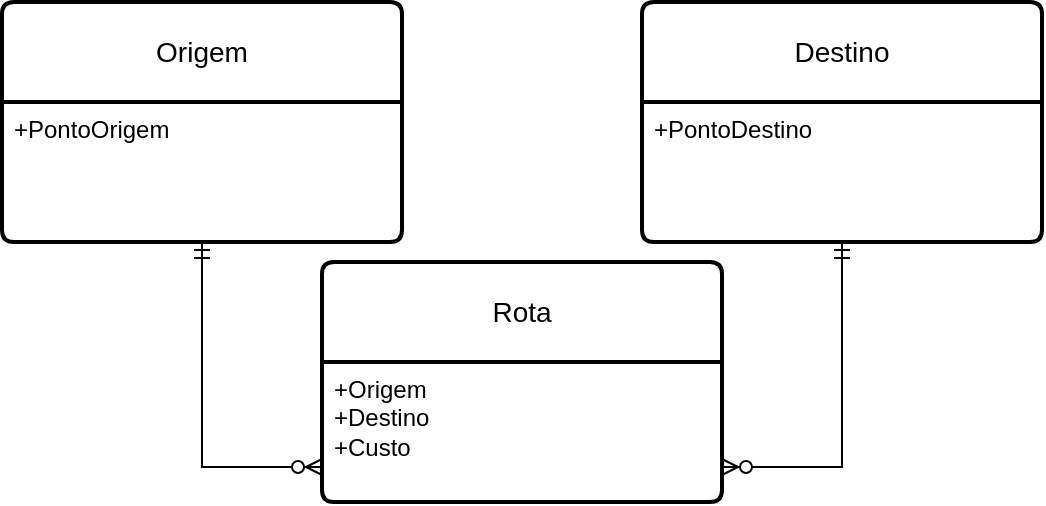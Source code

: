 <mxfile version="26.0.16" pages="5">
  <diagram name="modelo conceitual" id="BPC5FS8At-qxNIjfqRt2">
    <mxGraphModel dx="2074" dy="844" grid="1" gridSize="10" guides="1" tooltips="1" connect="1" arrows="1" fold="1" page="1" pageScale="1" pageWidth="827" pageHeight="1169" math="0" shadow="0">
      <root>
        <mxCell id="0" />
        <mxCell id="1" parent="0" />
        <mxCell id="xXicbRpXdsW2V8C_LVS7-1" value="Origem" style="swimlane;childLayout=stackLayout;horizontal=1;startSize=50;horizontalStack=0;rounded=1;fontSize=14;fontStyle=0;strokeWidth=2;resizeParent=0;resizeLast=1;shadow=0;dashed=0;align=center;arcSize=4;whiteSpace=wrap;html=1;" vertex="1" parent="1">
          <mxGeometry x="220" y="260" width="200" height="120" as="geometry" />
        </mxCell>
        <mxCell id="xXicbRpXdsW2V8C_LVS7-2" value="&lt;div&gt;&lt;span style=&quot;background-color: transparent; color: light-dark(rgb(0, 0, 0), rgb(255, 255, 255));&quot;&gt;+PontoOrigem&lt;/span&gt;&lt;/div&gt;" style="align=left;strokeColor=none;fillColor=none;spacingLeft=4;spacingRight=4;fontSize=12;verticalAlign=top;resizable=0;rotatable=0;part=1;html=1;whiteSpace=wrap;" vertex="1" parent="xXicbRpXdsW2V8C_LVS7-1">
          <mxGeometry y="50" width="200" height="70" as="geometry" />
        </mxCell>
        <mxCell id="xXicbRpXdsW2V8C_LVS7-3" value="Destino" style="swimlane;childLayout=stackLayout;horizontal=1;startSize=50;horizontalStack=0;rounded=1;fontSize=14;fontStyle=0;strokeWidth=2;resizeParent=0;resizeLast=1;shadow=0;dashed=0;align=center;arcSize=4;whiteSpace=wrap;html=1;" vertex="1" parent="1">
          <mxGeometry x="540" y="260" width="200" height="120" as="geometry" />
        </mxCell>
        <mxCell id="xXicbRpXdsW2V8C_LVS7-4" value="&lt;div&gt;&lt;span style=&quot;background-color: transparent; color: light-dark(rgb(0, 0, 0), rgb(255, 255, 255));&quot;&gt;+PontoDestino&lt;/span&gt;&lt;/div&gt;" style="align=left;strokeColor=none;fillColor=none;spacingLeft=4;spacingRight=4;fontSize=12;verticalAlign=top;resizable=0;rotatable=0;part=1;html=1;whiteSpace=wrap;" vertex="1" parent="xXicbRpXdsW2V8C_LVS7-3">
          <mxGeometry y="50" width="200" height="70" as="geometry" />
        </mxCell>
        <mxCell id="xXicbRpXdsW2V8C_LVS7-6" value="Rota" style="swimlane;childLayout=stackLayout;horizontal=1;startSize=50;horizontalStack=0;rounded=1;fontSize=14;fontStyle=0;strokeWidth=2;resizeParent=0;resizeLast=1;shadow=0;dashed=0;align=center;arcSize=4;whiteSpace=wrap;html=1;" vertex="1" parent="1">
          <mxGeometry x="380" y="390" width="200" height="120" as="geometry" />
        </mxCell>
        <mxCell id="xXicbRpXdsW2V8C_LVS7-7" value="+Origem&lt;br&gt;+Destino&lt;br&gt;+Custo" style="align=left;strokeColor=none;fillColor=none;spacingLeft=4;spacingRight=4;fontSize=12;verticalAlign=top;resizable=0;rotatable=0;part=1;html=1;whiteSpace=wrap;" vertex="1" parent="xXicbRpXdsW2V8C_LVS7-6">
          <mxGeometry y="50" width="200" height="70" as="geometry" />
        </mxCell>
        <mxCell id="xXicbRpXdsW2V8C_LVS7-10" value="" style="edgeStyle=orthogonalEdgeStyle;fontSize=12;html=1;endArrow=ERzeroToMany;startArrow=ERmandOne;rounded=0;entryX=1;entryY=0.75;entryDx=0;entryDy=0;exitX=0.5;exitY=1;exitDx=0;exitDy=0;" edge="1" parent="1" source="xXicbRpXdsW2V8C_LVS7-4" target="xXicbRpXdsW2V8C_LVS7-7">
          <mxGeometry width="100" height="100" relative="1" as="geometry">
            <mxPoint x="620" y="580" as="sourcePoint" />
            <mxPoint x="720" y="480" as="targetPoint" />
          </mxGeometry>
        </mxCell>
        <mxCell id="xXicbRpXdsW2V8C_LVS7-11" value="" style="edgeStyle=orthogonalEdgeStyle;fontSize=12;html=1;endArrow=ERzeroToMany;startArrow=ERmandOne;rounded=0;entryX=0;entryY=0.75;entryDx=0;entryDy=0;exitX=0.5;exitY=1;exitDx=0;exitDy=0;" edge="1" parent="1" source="xXicbRpXdsW2V8C_LVS7-2" target="xXicbRpXdsW2V8C_LVS7-7">
          <mxGeometry width="100" height="100" relative="1" as="geometry">
            <mxPoint x="630" y="390" as="sourcePoint" />
            <mxPoint x="550" y="503" as="targetPoint" />
          </mxGeometry>
        </mxCell>
      </root>
    </mxGraphModel>
  </diagram>
  <diagram name="modelo físico" id="9Vx4YvhORkTqAdM-Ueag">
    <mxGraphModel dx="2074" dy="844" grid="1" gridSize="10" guides="1" tooltips="1" connect="1" arrows="1" fold="1" page="1" pageScale="1" pageWidth="827" pageHeight="1169" math="0" shadow="0">
      <root>
        <mxCell id="tECvu4xc0Vh9bOIppOgR-0" />
        <mxCell id="tECvu4xc0Vh9bOIppOgR-1" parent="tECvu4xc0Vh9bOIppOgR-0" />
        <mxCell id="tECvu4xc0Vh9bOIppOgR-2" value="Origem" style="swimlane;childLayout=stackLayout;horizontal=1;startSize=50;horizontalStack=0;rounded=1;fontSize=14;fontStyle=0;strokeWidth=2;resizeParent=0;resizeLast=1;shadow=0;dashed=0;align=center;arcSize=4;whiteSpace=wrap;html=1;" vertex="1" parent="tECvu4xc0Vh9bOIppOgR-1">
          <mxGeometry x="220" y="260" width="200" height="120" as="geometry" />
        </mxCell>
        <mxCell id="tECvu4xc0Vh9bOIppOgR-3" value="&lt;div&gt;+Id : number PK&lt;/div&gt;+PontoOrigem : varchar(10)" style="align=left;strokeColor=none;fillColor=none;spacingLeft=4;spacingRight=4;fontSize=12;verticalAlign=top;resizable=0;rotatable=0;part=1;html=1;whiteSpace=wrap;" vertex="1" parent="tECvu4xc0Vh9bOIppOgR-2">
          <mxGeometry y="50" width="200" height="70" as="geometry" />
        </mxCell>
        <mxCell id="tECvu4xc0Vh9bOIppOgR-4" value="Destino" style="swimlane;childLayout=stackLayout;horizontal=1;startSize=50;horizontalStack=0;rounded=1;fontSize=14;fontStyle=0;strokeWidth=2;resizeParent=0;resizeLast=1;shadow=0;dashed=0;align=center;arcSize=4;whiteSpace=wrap;html=1;" vertex="1" parent="tECvu4xc0Vh9bOIppOgR-1">
          <mxGeometry x="540" y="260" width="200" height="120" as="geometry" />
        </mxCell>
        <mxCell id="tECvu4xc0Vh9bOIppOgR-5" value="&lt;div&gt;+Id : number PK&lt;/div&gt;+PontoDestino" style="align=left;strokeColor=none;fillColor=none;spacingLeft=4;spacingRight=4;fontSize=12;verticalAlign=top;resizable=0;rotatable=0;part=1;html=1;whiteSpace=wrap;" vertex="1" parent="tECvu4xc0Vh9bOIppOgR-4">
          <mxGeometry y="50" width="200" height="70" as="geometry" />
        </mxCell>
        <mxCell id="tECvu4xc0Vh9bOIppOgR-6" value="Rota" style="swimlane;childLayout=stackLayout;horizontal=1;startSize=50;horizontalStack=0;rounded=1;fontSize=14;fontStyle=0;strokeWidth=2;resizeParent=0;resizeLast=1;shadow=0;dashed=0;align=center;arcSize=4;whiteSpace=wrap;html=1;" vertex="1" parent="tECvu4xc0Vh9bOIppOgR-1">
          <mxGeometry x="380" y="390" width="200" height="120" as="geometry" />
        </mxCell>
        <mxCell id="tECvu4xc0Vh9bOIppOgR-7" value="+OrigemId : number FK PK&lt;br&gt;+DestinoId : number FK PK&lt;br&gt;+Custo : number" style="align=left;strokeColor=none;fillColor=none;spacingLeft=4;spacingRight=4;fontSize=12;verticalAlign=top;resizable=0;rotatable=0;part=1;html=1;whiteSpace=wrap;" vertex="1" parent="tECvu4xc0Vh9bOIppOgR-6">
          <mxGeometry y="50" width="200" height="70" as="geometry" />
        </mxCell>
        <mxCell id="tECvu4xc0Vh9bOIppOgR-8" value="" style="edgeStyle=orthogonalEdgeStyle;fontSize=12;html=1;endArrow=ERzeroToMany;startArrow=ERmandOne;rounded=0;entryX=1;entryY=0.75;entryDx=0;entryDy=0;exitX=0.5;exitY=1;exitDx=0;exitDy=0;" edge="1" parent="tECvu4xc0Vh9bOIppOgR-1" source="tECvu4xc0Vh9bOIppOgR-5" target="tECvu4xc0Vh9bOIppOgR-7">
          <mxGeometry width="100" height="100" relative="1" as="geometry">
            <mxPoint x="620" y="580" as="sourcePoint" />
            <mxPoint x="720" y="480" as="targetPoint" />
          </mxGeometry>
        </mxCell>
        <mxCell id="tECvu4xc0Vh9bOIppOgR-9" value="" style="edgeStyle=orthogonalEdgeStyle;fontSize=12;html=1;endArrow=ERzeroToMany;startArrow=ERmandOne;rounded=0;entryX=0;entryY=0.75;entryDx=0;entryDy=0;exitX=0.5;exitY=1;exitDx=0;exitDy=0;" edge="1" parent="tECvu4xc0Vh9bOIppOgR-1" source="tECvu4xc0Vh9bOIppOgR-3" target="tECvu4xc0Vh9bOIppOgR-7">
          <mxGeometry width="100" height="100" relative="1" as="geometry">
            <mxPoint x="630" y="390" as="sourcePoint" />
            <mxPoint x="550" y="503" as="targetPoint" />
          </mxGeometry>
        </mxCell>
      </root>
    </mxGraphModel>
  </diagram>
  <diagram id="TDGQ2rFCGp5U3mngBVrp" name="solucao">
    <mxGraphModel dx="2074" dy="844" grid="1" gridSize="10" guides="1" tooltips="1" connect="1" arrows="1" fold="1" page="1" pageScale="1" pageWidth="827" pageHeight="1169" math="0" shadow="0">
      <root>
        <mxCell id="0" />
        <mxCell id="1" parent="0" />
        <mxCell id="x8Oet5JEiAlqqKk6v_Gt-1" value="web server - frontend" style="verticalAlign=top;align=left;spacingTop=8;spacingLeft=2;spacingRight=12;shape=cube;size=10;direction=south;fontStyle=4;html=1;whiteSpace=wrap;" vertex="1" parent="1">
          <mxGeometry x="130" y="180" width="180" height="120" as="geometry" />
        </mxCell>
        <mxCell id="x8Oet5JEiAlqqKk6v_Gt-2" value="web server - backend" style="verticalAlign=top;align=left;spacingTop=8;spacingLeft=2;spacingRight=12;shape=cube;size=10;direction=south;fontStyle=4;html=1;whiteSpace=wrap;" vertex="1" parent="1">
          <mxGeometry x="360" y="250" width="180" height="120" as="geometry" />
        </mxCell>
        <mxCell id="x8Oet5JEiAlqqKk6v_Gt-3" value="(Angular)&lt;br&gt;Frontend" style="shape=module;align=left;spacingLeft=20;align=center;verticalAlign=top;whiteSpace=wrap;html=1;" vertex="1" parent="1">
          <mxGeometry x="160" y="230" width="100" height="50" as="geometry" />
        </mxCell>
        <mxCell id="x8Oet5JEiAlqqKk6v_Gt-4" value="database server" style="verticalAlign=top;align=left;spacingTop=8;spacingLeft=2;spacingRight=12;shape=cube;size=10;direction=south;fontStyle=4;html=1;whiteSpace=wrap;" vertex="1" parent="1">
          <mxGeometry x="310" y="410" width="180" height="120" as="geometry" />
        </mxCell>
        <mxCell id="x8Oet5JEiAlqqKk6v_Gt-6" value="rotas_db" style="strokeWidth=2;html=1;shape=mxgraph.flowchart.database;whiteSpace=wrap;" vertex="1" parent="1">
          <mxGeometry x="364" y="450" width="60" height="60" as="geometry" />
        </mxCell>
        <mxCell id="x8Oet5JEiAlqqKk6v_Gt-8" style="edgeStyle=orthogonalEdgeStyle;rounded=0;orthogonalLoop=1;jettySize=auto;html=1;entryX=1;entryY=0.5;entryDx=0;entryDy=0;entryPerimeter=0;" edge="1" parent="1" source="x8Oet5JEiAlqqKk6v_Gt-5" target="x8Oet5JEiAlqqKk6v_Gt-6">
          <mxGeometry relative="1" as="geometry" />
        </mxCell>
        <mxCell id="x8Oet5JEiAlqqKk6v_Gt-5" value="(web api rest asp.net core)&lt;br&gt;BFF" style="shape=module;align=left;spacingLeft=20;align=center;verticalAlign=top;whiteSpace=wrap;html=1;" vertex="1" parent="1">
          <mxGeometry x="400" y="300" width="100" height="50" as="geometry" />
        </mxCell>
        <mxCell id="x8Oet5JEiAlqqKk6v_Gt-7" style="edgeStyle=orthogonalEdgeStyle;rounded=0;orthogonalLoop=1;jettySize=auto;html=1;entryX=0;entryY=0;entryDx=0;entryDy=35;entryPerimeter=0;exitX=0.5;exitY=1;exitDx=0;exitDy=0;" edge="1" parent="1" source="x8Oet5JEiAlqqKk6v_Gt-3" target="x8Oet5JEiAlqqKk6v_Gt-5">
          <mxGeometry relative="1" as="geometry" />
        </mxCell>
      </root>
    </mxGraphModel>
  </diagram>
  <diagram name="frontend-minimal" id="XM9H6PQTgP0CA5kiDhOD">
    <mxGraphModel dx="1728" dy="703" grid="1" gridSize="10" guides="1" tooltips="1" connect="1" arrows="1" fold="1" page="1" pageScale="1" pageWidth="827" pageHeight="1169" math="0" shadow="0">
      <root>
        <mxCell id="tKW4wJUfienJmRKOMM_W-0" />
        <mxCell id="tKW4wJUfienJmRKOMM_W-1" parent="tKW4wJUfienJmRKOMM_W-0" />
        <mxCell id="tKW4wJUfienJmRKOMM_W-2" value="Frontend" style="verticalAlign=top;align=left;spacingTop=8;spacingLeft=2;spacingRight=12;shape=cube;size=10;direction=south;fontStyle=4;html=1;whiteSpace=wrap;" vertex="1" parent="tKW4wJUfienJmRKOMM_W-1">
          <mxGeometry x="160" y="140" width="1080" height="550" as="geometry" />
        </mxCell>
        <mxCell id="tKW4wJUfienJmRKOMM_W-5" value="Rotas" style="shape=umlFrame;whiteSpace=wrap;html=1;pointerEvents=0;" vertex="1" parent="tKW4wJUfienJmRKOMM_W-1">
          <mxGeometry x="430" y="178" width="770" height="452" as="geometry" />
        </mxCell>
        <mxCell id="xpvs0gGNsCde-lzDCGV_-2" value="Gerenciar Rotas" style="edgeStyle=orthogonalEdgeStyle;rounded=0;orthogonalLoop=1;jettySize=auto;html=1;" edge="1" parent="tKW4wJUfienJmRKOMM_W-1" source="xpvs0gGNsCde-lzDCGV_-0" target="xpvs0gGNsCde-lzDCGV_-1">
          <mxGeometry relative="1" as="geometry" />
        </mxCell>
        <mxCell id="xpvs0gGNsCde-lzDCGV_-0" value="«/index»&lt;br&gt;&lt;b&gt;Home&lt;/b&gt;" style="html=1;whiteSpace=wrap;" vertex="1" parent="tKW4wJUfienJmRKOMM_W-1">
          <mxGeometry x="180" y="300" width="110" height="50" as="geometry" />
        </mxCell>
        <mxCell id="xpvs0gGNsCde-lzDCGV_-4" value="Nova rota" style="edgeStyle=orthogonalEdgeStyle;rounded=0;orthogonalLoop=1;jettySize=auto;html=1;entryX=0;entryY=0.25;entryDx=0;entryDy=0;exitX=1;exitY=0.5;exitDx=0;exitDy=0;exitPerimeter=0;" edge="1" parent="tKW4wJUfienJmRKOMM_W-1" source="xpvs0gGNsCde-lzDCGV_-12" target="xpvs0gGNsCde-lzDCGV_-3">
          <mxGeometry relative="1" as="geometry" />
        </mxCell>
        <mxCell id="xpvs0gGNsCde-lzDCGV_-11" value="Consultar rota" style="edgeStyle=orthogonalEdgeStyle;rounded=0;orthogonalLoop=1;jettySize=auto;html=1;exitX=1;exitY=0.5;exitDx=0;exitDy=0;exitPerimeter=0;entryX=0;entryY=0.5;entryDx=0;entryDy=0;" edge="1" parent="tKW4wJUfienJmRKOMM_W-1" source="xpvs0gGNsCde-lzDCGV_-12" target="xpvs0gGNsCde-lzDCGV_-10">
          <mxGeometry relative="1" as="geometry" />
        </mxCell>
        <mxCell id="xpvs0gGNsCde-lzDCGV_-1" value="«/rotas»&lt;br&gt;&lt;b&gt;Index&lt;/b&gt;" style="html=1;whiteSpace=wrap;" vertex="1" parent="tKW4wJUfienJmRKOMM_W-1">
          <mxGeometry x="470" y="300" width="110" height="50" as="geometry" />
        </mxCell>
        <mxCell id="xpvs0gGNsCde-lzDCGV_-20" value="após incluir, listar todos" style="edgeStyle=orthogonalEdgeStyle;rounded=0;orthogonalLoop=1;jettySize=auto;html=1;entryX=0.5;entryY=0;entryDx=0;entryDy=0;exitX=1;exitY=0.5;exitDx=0;exitDy=0;" edge="1" parent="tKW4wJUfienJmRKOMM_W-1" source="xpvs0gGNsCde-lzDCGV_-3" target="xpvs0gGNsCde-lzDCGV_-14">
          <mxGeometry x="0.556" relative="1" as="geometry">
            <mxPoint as="offset" />
          </mxGeometry>
        </mxCell>
        <mxCell id="xpvs0gGNsCde-lzDCGV_-3" value="«/nova»&lt;br&gt;&lt;b&gt;Nova rota&lt;/b&gt;" style="html=1;whiteSpace=wrap;" vertex="1" parent="tKW4wJUfienJmRKOMM_W-1">
          <mxGeometry x="710" y="210" width="110" height="50" as="geometry" />
        </mxCell>
        <mxCell id="xpvs0gGNsCde-lzDCGV_-17" value="Alterar cadastro de rota" style="edgeStyle=orthogonalEdgeStyle;rounded=0;orthogonalLoop=1;jettySize=auto;html=1;entryX=0;entryY=0.5;entryDx=0;entryDy=0;exitX=0.75;exitY=1;exitDx=0;exitDy=0;" edge="1" parent="tKW4wJUfienJmRKOMM_W-1" source="xpvs0gGNsCde-lzDCGV_-10" target="xpvs0gGNsCde-lzDCGV_-16">
          <mxGeometry x="0.403" relative="1" as="geometry">
            <mxPoint as="offset" />
          </mxGeometry>
        </mxCell>
        <mxCell id="xpvs0gGNsCde-lzDCGV_-19" value="Excluir cadastro de rota" style="edgeStyle=orthogonalEdgeStyle;rounded=0;orthogonalLoop=1;jettySize=auto;html=1;" edge="1" parent="tKW4wJUfienJmRKOMM_W-1" source="xpvs0gGNsCde-lzDCGV_-10" target="xpvs0gGNsCde-lzDCGV_-18">
          <mxGeometry relative="1" as="geometry" />
        </mxCell>
        <mxCell id="xpvs0gGNsCde-lzDCGV_-10" value="«/consultar»&lt;br&gt;&lt;b&gt;Consultar&lt;/b&gt;" style="html=1;whiteSpace=wrap;" vertex="1" parent="tKW4wJUfienJmRKOMM_W-1">
          <mxGeometry x="710" y="400" width="110" height="50" as="geometry" />
        </mxCell>
        <mxCell id="xpvs0gGNsCde-lzDCGV_-15" value="Listar rotas" style="edgeStyle=orthogonalEdgeStyle;rounded=0;orthogonalLoop=1;jettySize=auto;html=1;entryX=0;entryY=0.5;entryDx=0;entryDy=0;" edge="1" parent="tKW4wJUfienJmRKOMM_W-1" source="xpvs0gGNsCde-lzDCGV_-12" target="xpvs0gGNsCde-lzDCGV_-14">
          <mxGeometry relative="1" as="geometry" />
        </mxCell>
        <mxCell id="xpvs0gGNsCde-lzDCGV_-12" value="" style="strokeWidth=2;html=1;shape=mxgraph.flowchart.start_2;whiteSpace=wrap;" vertex="1" parent="tKW4wJUfienJmRKOMM_W-1">
          <mxGeometry x="610" y="309.5" width="31" height="31" as="geometry" />
        </mxCell>
        <mxCell id="xpvs0gGNsCde-lzDCGV_-13" style="edgeStyle=orthogonalEdgeStyle;rounded=0;orthogonalLoop=1;jettySize=auto;html=1;entryX=0;entryY=0.5;entryDx=0;entryDy=0;entryPerimeter=0;" edge="1" parent="tKW4wJUfienJmRKOMM_W-1" source="xpvs0gGNsCde-lzDCGV_-1" target="xpvs0gGNsCde-lzDCGV_-12">
          <mxGeometry relative="1" as="geometry" />
        </mxCell>
        <mxCell id="xpvs0gGNsCde-lzDCGV_-14" value="«/todos»&lt;br&gt;&lt;b&gt;Listar todas&lt;/b&gt;" style="html=1;whiteSpace=wrap;" vertex="1" parent="tKW4wJUfienJmRKOMM_W-1">
          <mxGeometry x="790" y="300" width="110" height="50" as="geometry" />
        </mxCell>
        <mxCell id="xpvs0gGNsCde-lzDCGV_-22" value="após modificar, listar todos" style="edgeStyle=orthogonalEdgeStyle;rounded=0;orthogonalLoop=1;jettySize=auto;html=1;entryX=1;entryY=0.25;entryDx=0;entryDy=0;exitX=0.836;exitY=0.007;exitDx=0;exitDy=0;exitPerimeter=0;" edge="1" parent="tKW4wJUfienJmRKOMM_W-1" source="xpvs0gGNsCde-lzDCGV_-16" target="xpvs0gGNsCde-lzDCGV_-14">
          <mxGeometry relative="1" as="geometry" />
        </mxCell>
        <mxCell id="xpvs0gGNsCde-lzDCGV_-16" value="«/modificar»&lt;br&gt;&lt;b&gt;Modificar&lt;/b&gt;" style="html=1;whiteSpace=wrap;" vertex="1" parent="tKW4wJUfienJmRKOMM_W-1">
          <mxGeometry x="1050" y="490" width="110" height="50" as="geometry" />
        </mxCell>
        <mxCell id="xpvs0gGNsCde-lzDCGV_-21" value="após remover, listar todos" style="edgeStyle=orthogonalEdgeStyle;rounded=0;orthogonalLoop=1;jettySize=auto;html=1;entryX=1;entryY=0.75;entryDx=0;entryDy=0;exitX=0.25;exitY=0;exitDx=0;exitDy=0;" edge="1" parent="tKW4wJUfienJmRKOMM_W-1" source="xpvs0gGNsCde-lzDCGV_-18" target="xpvs0gGNsCde-lzDCGV_-14">
          <mxGeometry x="-0.467" y="-2" relative="1" as="geometry">
            <mxPoint as="offset" />
          </mxGeometry>
        </mxCell>
        <mxCell id="xpvs0gGNsCde-lzDCGV_-18" value="«/remover»&lt;br&gt;&lt;b&gt;Remover&lt;/b&gt;" style="html=1;whiteSpace=wrap;" vertex="1" parent="tKW4wJUfienJmRKOMM_W-1">
          <mxGeometry x="960" y="400" width="110" height="50" as="geometry" />
        </mxCell>
      </root>
    </mxGraphModel>
  </diagram>
  <diagram id="9lc9XPCCgEOmgOpR4RaK" name="crud_viagens">
    <mxGraphModel dx="798" dy="703" grid="1" gridSize="10" guides="1" tooltips="1" connect="1" arrows="1" fold="1" page="1" pageScale="1" pageWidth="827" pageHeight="1169" math="0" shadow="0">
      <root>
        <mxCell id="0" />
        <mxCell id="1" parent="0" />
        <mxCell id="DwfmWLornkfsrOkSWoTY-1" value="adm" style="shape=umlLifeline;perimeter=lifelinePerimeter;whiteSpace=wrap;html=1;container=1;dropTarget=0;collapsible=0;recursiveResize=0;outlineConnect=0;portConstraint=eastwest;newEdgeStyle={&quot;curved&quot;:0,&quot;rounded&quot;:0};participant=umlActor;labelPosition=center;verticalLabelPosition=top;align=center;verticalAlign=bottom;" vertex="1" parent="1">
          <mxGeometry x="80" y="200" width="20" height="390" as="geometry" />
        </mxCell>
        <mxCell id="DwfmWLornkfsrOkSWoTY-2" value="&amp;lt;controller&amp;gt;&lt;br&gt;api/novo" style="shape=umlLifeline;perimeter=lifelinePerimeter;whiteSpace=wrap;html=1;container=1;dropTarget=0;collapsible=0;recursiveResize=0;outlineConnect=0;portConstraint=eastwest;newEdgeStyle={&quot;curved&quot;:0,&quot;rounded&quot;:0};" vertex="1" parent="1">
          <mxGeometry x="210" y="200" width="115" height="400" as="geometry" />
        </mxCell>
        <mxCell id="DwfmWLornkfsrOkSWoTY-3" value="" style="html=1;points=[[0,0,0,0,5],[0,1,0,0,-5],[1,0,0,0,5],[1,1,0,0,-5]];perimeter=orthogonalPerimeter;outlineConnect=0;targetShapes=umlLifeline;portConstraint=eastwest;newEdgeStyle={&quot;curved&quot;:0,&quot;rounded&quot;:0};" vertex="1" parent="DwfmWLornkfsrOkSWoTY-2">
          <mxGeometry x="52.5" y="70" width="10" height="220" as="geometry" />
        </mxCell>
        <mxCell id="DwfmWLornkfsrOkSWoTY-4" value="origem, destino, custo" style="html=1;verticalAlign=bottom;endArrow=block;curved=0;rounded=0;entryX=0;entryY=0;entryDx=0;entryDy=5;" edge="1" target="DwfmWLornkfsrOkSWoTY-3" parent="1" source="DwfmWLornkfsrOkSWoTY-1">
          <mxGeometry relative="1" as="geometry">
            <mxPoint x="185" y="275" as="sourcePoint" />
          </mxGeometry>
        </mxCell>
        <mxCell id="DwfmWLornkfsrOkSWoTY-5" value="return" style="html=1;verticalAlign=bottom;endArrow=open;dashed=1;endSize=8;curved=0;rounded=0;exitX=0;exitY=1;exitDx=0;exitDy=-5;" edge="1" source="DwfmWLornkfsrOkSWoTY-3" parent="1" target="DwfmWLornkfsrOkSWoTY-1">
          <mxGeometry relative="1" as="geometry">
            <mxPoint x="185" y="345" as="targetPoint" />
          </mxGeometry>
        </mxCell>
        <mxCell id="DwfmWLornkfsrOkSWoTY-6" value="&amp;lt;application&lt;br&gt;\usecases&amp;gt;&lt;br&gt;:AddViagem" style="shape=umlLifeline;perimeter=lifelinePerimeter;whiteSpace=wrap;html=1;container=1;dropTarget=0;collapsible=0;recursiveResize=0;outlineConnect=0;portConstraint=eastwest;newEdgeStyle={&quot;curved&quot;:0,&quot;rounded&quot;:0};" vertex="1" parent="1">
          <mxGeometry x="330" y="200" width="115" height="400" as="geometry" />
        </mxCell>
        <mxCell id="DwfmWLornkfsrOkSWoTY-7" value="" style="html=1;points=[[0,0,0,0,5],[0,1,0,0,-5],[1,0,0,0,5],[1,1,0,0,-5]];perimeter=orthogonalPerimeter;outlineConnect=0;targetShapes=umlLifeline;portConstraint=eastwest;newEdgeStyle={&quot;curved&quot;:0,&quot;rounded&quot;:0};" vertex="1" parent="DwfmWLornkfsrOkSWoTY-6">
          <mxGeometry x="52.5" y="70" width="10" height="220" as="geometry" />
        </mxCell>
        <mxCell id="DwfmWLornkfsrOkSWoTY-8" value="&amp;lt;application&lt;br&gt;\services&amp;gt;&lt;br&gt;:CadastroViagem" style="shape=umlLifeline;perimeter=lifelinePerimeter;whiteSpace=wrap;html=1;container=1;dropTarget=0;collapsible=0;recursiveResize=0;outlineConnect=0;portConstraint=eastwest;newEdgeStyle={&quot;curved&quot;:0,&quot;rounded&quot;:0};" vertex="1" parent="1">
          <mxGeometry x="450" y="200" width="115" height="400" as="geometry" />
        </mxCell>
        <mxCell id="DwfmWLornkfsrOkSWoTY-9" value="" style="html=1;points=[[0,0,0,0,5],[0,1,0,0,-5],[1,0,0,0,5],[1,1,0,0,-5]];perimeter=orthogonalPerimeter;outlineConnect=0;targetShapes=umlLifeline;portConstraint=eastwest;newEdgeStyle={&quot;curved&quot;:0,&quot;rounded&quot;:0};" vertex="1" parent="DwfmWLornkfsrOkSWoTY-8">
          <mxGeometry x="52.5" y="70" width="10" height="220" as="geometry" />
        </mxCell>
      </root>
    </mxGraphModel>
  </diagram>
</mxfile>
